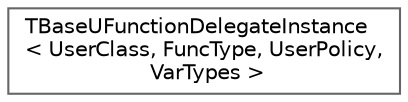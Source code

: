digraph "Graphical Class Hierarchy"
{
 // INTERACTIVE_SVG=YES
 // LATEX_PDF_SIZE
  bgcolor="transparent";
  edge [fontname=Helvetica,fontsize=10,labelfontname=Helvetica,labelfontsize=10];
  node [fontname=Helvetica,fontsize=10,shape=box,height=0.2,width=0.4];
  rankdir="LR";
  Node0 [id="Node000000",label="TBaseUFunctionDelegateInstance\l\< UserClass, FuncType, UserPolicy,\l VarTypes \>",height=0.2,width=0.4,color="grey40", fillcolor="white", style="filled",URL="$df/df4/classTBaseUFunctionDelegateInstance.html",tooltip="Implements a delegate binding for UFunctions."];
}
